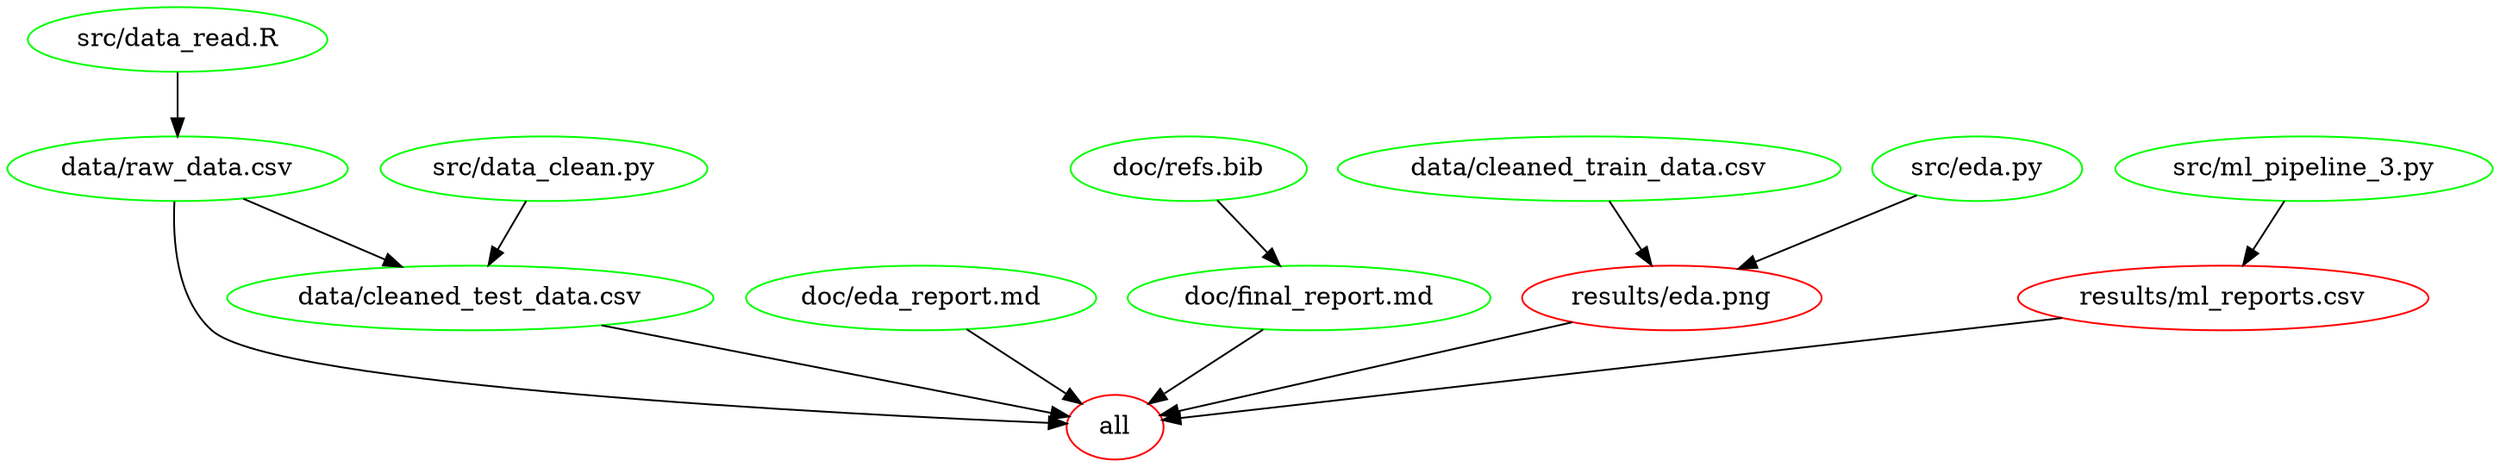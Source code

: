 digraph G {
n2[label="all", color="red"];
n5[label="data/cleaned_test_data.csv", color="green"];
n8[label="data/cleaned_train_data.csv", color="green"];
n3[label="data/raw_data.csv", color="green"];
n14[label="doc/eda_report.md", color="green"];
n12[label="doc/final_report.md", color="green"];
n13[label="doc/refs.bib", color="green"];
n7[label="results/eda.png", color="red"];
n10[label="results/ml_reports.csv", color="red"];
n6[label="src/data_clean.py", color="green"];
n4[label="src/data_read.R", color="green"];
n9[label="src/eda.py", color="green"];
n11[label="src/ml_pipeline_3.py", color="green"];
n5 -> n2 ; 
n3 -> n2 ; 
n14 -> n2 ; 
n12 -> n2 ; 
n7 -> n2 ; 
n10 -> n2 ; 
n3 -> n5 ; 
n6 -> n5 ; 
n4 -> n3 ; 
n13 -> n12 ; 
n8 -> n7 ; 
n9 -> n7 ; 
n11 -> n10 ; 
}

